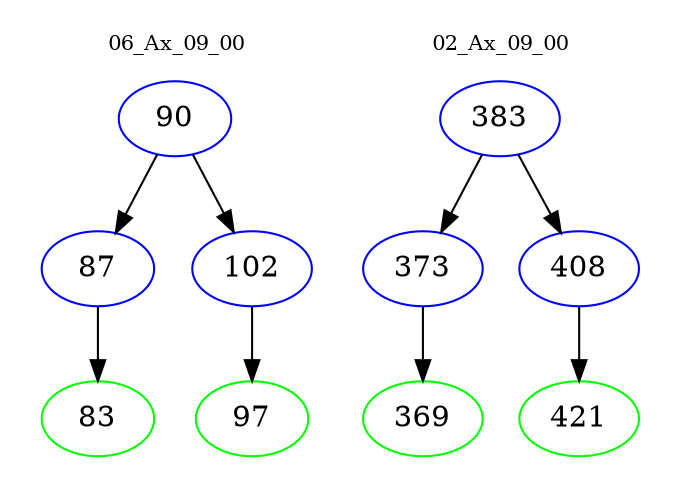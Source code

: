 digraph{
subgraph cluster_0 {
color = white
label = "06_Ax_09_00";
fontsize=10;
T0_90 [label="90", color="blue"]
T0_90 -> T0_87 [color="black"]
T0_87 [label="87", color="blue"]
T0_87 -> T0_83 [color="black"]
T0_83 [label="83", color="green"]
T0_90 -> T0_102 [color="black"]
T0_102 [label="102", color="blue"]
T0_102 -> T0_97 [color="black"]
T0_97 [label="97", color="green"]
}
subgraph cluster_1 {
color = white
label = "02_Ax_09_00";
fontsize=10;
T1_383 [label="383", color="blue"]
T1_383 -> T1_373 [color="black"]
T1_373 [label="373", color="blue"]
T1_373 -> T1_369 [color="black"]
T1_369 [label="369", color="green"]
T1_383 -> T1_408 [color="black"]
T1_408 [label="408", color="blue"]
T1_408 -> T1_421 [color="black"]
T1_421 [label="421", color="green"]
}
}
